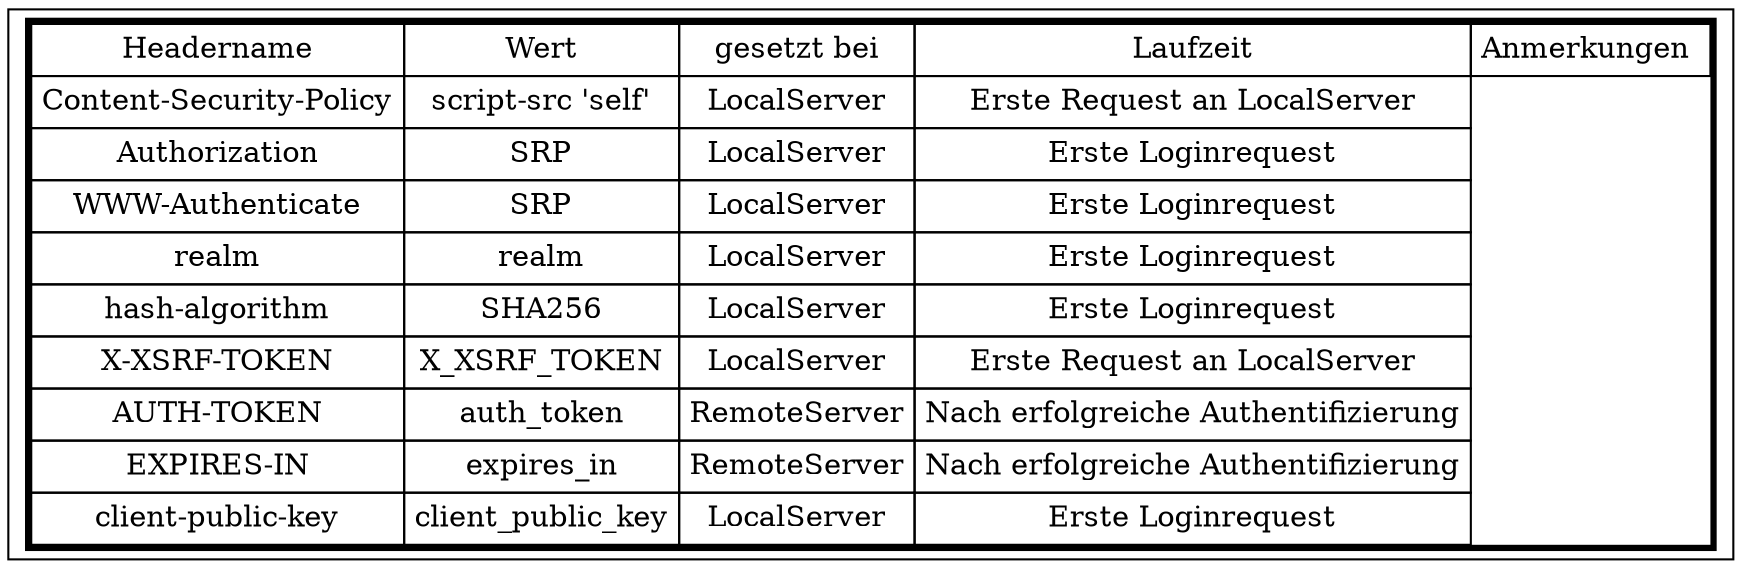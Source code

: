 
digraph g {
    node [shape = record, height=2]

    node_header[label=< 
    <table border="3" cellspacing="0" cellborder="1" cellpadding="4">

        <tr>
         <td>Headername</td>
         <td>Wert</td> 
         <td>gesetzt bei</td> 
         <td>Laufzeit</td> 
         <td>Anmerkungen </td> 
        </tr>

        <tr>
         <td>Content-Security-Policy</td>
         <td>script-src 'self'</td> 
         <td>LocalServer</td> 
         <td>Erste Request an LocalServer</td> 
        </tr>

        <tr>
         <td>Authorization</td>
         <td>SRP</td> 
         <td>LocalServer</td> 
         <td>Erste Loginrequest</td> 
        </tr>

        <tr>
         <td>WWW-Authenticate</td>
         <td>SRP</td> 
         <td>LocalServer</td> 
         <td>Erste Loginrequest</td> 
        </tr>

        <tr>
         <td>realm</td>
         <td>realm</td> 
         <td>LocalServer</td> 
         <td>Erste Loginrequest</td> 
        </tr>

        <tr>
         <td>hash-algorithm</td>
         <td>SHA256</td> 
         <td>LocalServer</td> 
         <td>Erste Loginrequest</td> 
        </tr>

        <tr>
         <td>X-XSRF-TOKEN</td>
         <td>X_XSRF_TOKEN</td> 
         <td>LocalServer</td> 
         <td>Erste Request an LocalServer</td> 
        </tr>

        <tr>
         <td>AUTH-TOKEN</td>
         <td>auth_token</td> 
         <td>RemoteServer</td> 
         <td>Nach erfolgreiche Authentifizierung</td> 
        </tr>

        <tr>
         <td>EXPIRES-IN</td>
         <td>expires_in</td> 
         <td>RemoteServer</td> 
         <td>Nach erfolgreiche Authentifizierung</td> 
        </tr>

        <tr>
         <td>client-public-key</td>
         <td>client_public_key</td> 
         <td>LocalServer</td> 
         <td>Erste Loginrequest</td> 
        </tr>

    </table>>]


}



